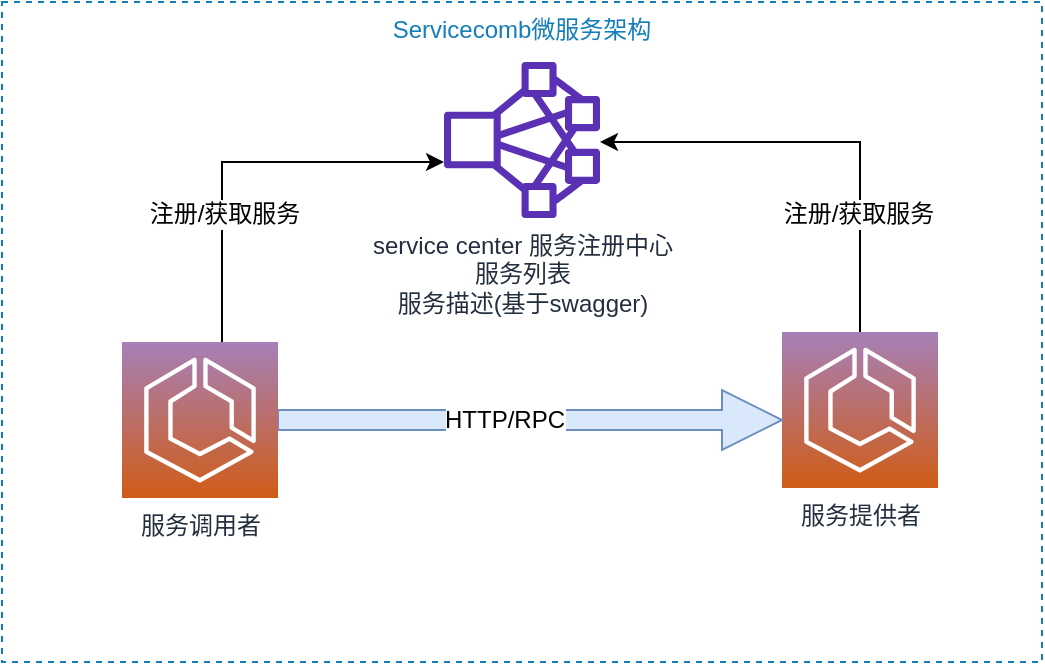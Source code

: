 <mxfile version="11.0.7" type="github"><diagram id="cXuMKlWmzTdPlmnIhosf" name="微服务"><mxGraphModel dx="746" dy="444" grid="1" gridSize="10" guides="1" tooltips="1" connect="1" arrows="1" fold="1" page="1" pageScale="1" pageWidth="827" pageHeight="1169" math="0" shadow="0"><root><mxCell id="0"/><mxCell id="1" parent="0"/><mxCell id="f6cjY_XdNlQIOmqJSdMI-1" value="Servicecomb微服务架构" style="fillColor=none;strokeColor=#147EBA;dashed=1;verticalAlign=top;fontStyle=0;fontColor=#147EBA;" vertex="1" parent="1"><mxGeometry x="70" y="90" width="520" height="330" as="geometry"/></mxCell><mxCell id="s_N4MnFi3FPRM5LoG1sB-2" value="service center 服务注册中心&lt;br&gt;服务列表&lt;br&gt;服务描述(基于swagger)" style="outlineConnect=0;fontColor=#232F3E;gradientColor=none;fillColor=#5A30B5;strokeColor=none;dashed=0;verticalLabelPosition=bottom;verticalAlign=top;align=center;html=1;fontSize=12;fontStyle=0;aspect=fixed;pointerEvents=1;shape=mxgraph.aws4.cluster;" vertex="1" parent="1"><mxGeometry x="291" y="120" width="78" height="78" as="geometry"/></mxCell><mxCell id="s_N4MnFi3FPRM5LoG1sB-6" style="edgeStyle=orthogonalEdgeStyle;rounded=0;orthogonalLoop=1;jettySize=auto;html=1;" edge="1" parent="1" source="s_N4MnFi3FPRM5LoG1sB-3" target="s_N4MnFi3FPRM5LoG1sB-2"><mxGeometry relative="1" as="geometry"><Array as="points"><mxPoint x="499" y="160"/></Array></mxGeometry></mxCell><mxCell id="s_N4MnFi3FPRM5LoG1sB-8" value="注册/获取服务" style="text;html=1;resizable=0;points=[];align=center;verticalAlign=middle;labelBackgroundColor=#ffffff;" vertex="1" connectable="0" parent="s_N4MnFi3FPRM5LoG1sB-6"><mxGeometry x="-0.476" y="1" relative="1" as="geometry"><mxPoint as="offset"/></mxGeometry></mxCell><mxCell id="s_N4MnFi3FPRM5LoG1sB-3" value="服务提供者" style="outlineConnect=0;fontColor=#232F3E;gradientColor=#A680B8;gradientDirection=north;fillColor=#D05C17;strokeColor=#ffffff;dashed=0;verticalLabelPosition=bottom;verticalAlign=top;align=center;html=1;fontSize=12;fontStyle=0;aspect=fixed;shape=mxgraph.aws4.resourceIcon;resIcon=mxgraph.aws4.ecs;" vertex="1" parent="1"><mxGeometry x="460" y="255" width="78" height="78" as="geometry"/></mxCell><mxCell id="s_N4MnFi3FPRM5LoG1sB-5" style="edgeStyle=orthogonalEdgeStyle;rounded=0;orthogonalLoop=1;jettySize=auto;html=1;" edge="1" parent="1" source="s_N4MnFi3FPRM5LoG1sB-4" target="s_N4MnFi3FPRM5LoG1sB-2"><mxGeometry relative="1" as="geometry"><Array as="points"><mxPoint x="180" y="170"/></Array></mxGeometry></mxCell><mxCell id="s_N4MnFi3FPRM5LoG1sB-7" value="注册/获取服务" style="text;html=1;resizable=0;points=[];align=center;verticalAlign=middle;labelBackgroundColor=#ffffff;" vertex="1" connectable="0" parent="s_N4MnFi3FPRM5LoG1sB-5"><mxGeometry x="-0.363" y="-1" relative="1" as="geometry"><mxPoint as="offset"/></mxGeometry></mxCell><mxCell id="s_N4MnFi3FPRM5LoG1sB-13" style="edgeStyle=orthogonalEdgeStyle;shape=arrow;rounded=0;orthogonalLoop=1;jettySize=auto;html=1;fillColor=#dae8fc;strokeColor=#6c8ebf;" edge="1" parent="1" source="s_N4MnFi3FPRM5LoG1sB-4" target="s_N4MnFi3FPRM5LoG1sB-3"><mxGeometry relative="1" as="geometry"><Array as="points"><mxPoint x="440" y="299"/><mxPoint x="440" y="299"/></Array></mxGeometry></mxCell><mxCell id="s_N4MnFi3FPRM5LoG1sB-14" value="HTTP/RPC" style="text;html=1;resizable=0;points=[];align=center;verticalAlign=middle;labelBackgroundColor=#ffffff;" vertex="1" connectable="0" parent="s_N4MnFi3FPRM5LoG1sB-13"><mxGeometry x="0.841" y="-119" relative="1" as="geometry"><mxPoint x="-119" y="-119" as="offset"/></mxGeometry></mxCell><mxCell id="s_N4MnFi3FPRM5LoG1sB-4" value="服务调用者" style="outlineConnect=0;fontColor=#232F3E;gradientColor=#A680B8;gradientDirection=north;fillColor=#D05C17;strokeColor=#ffffff;dashed=0;verticalLabelPosition=bottom;verticalAlign=top;align=center;html=1;fontSize=12;fontStyle=0;aspect=fixed;shape=mxgraph.aws4.resourceIcon;resIcon=mxgraph.aws4.ecs;" vertex="1" parent="1"><mxGeometry x="130" y="260" width="78" height="78" as="geometry"/></mxCell></root></mxGraphModel></diagram><diagram id="3xNStUSU35jvs6az9ZWt" name="Page-2"><mxGraphModel dx="746" dy="493" grid="1" gridSize="10" guides="1" tooltips="1" connect="1" arrows="1" fold="1" page="1" pageScale="1" pageWidth="827" pageHeight="1169" math="0" shadow="0"><root><mxCell id="n_HI726_JuVokoING01Q-0"/><mxCell id="n_HI726_JuVokoING01Q-1" parent="n_HI726_JuVokoING01Q-0"/></root></mxGraphModel></diagram></mxfile>